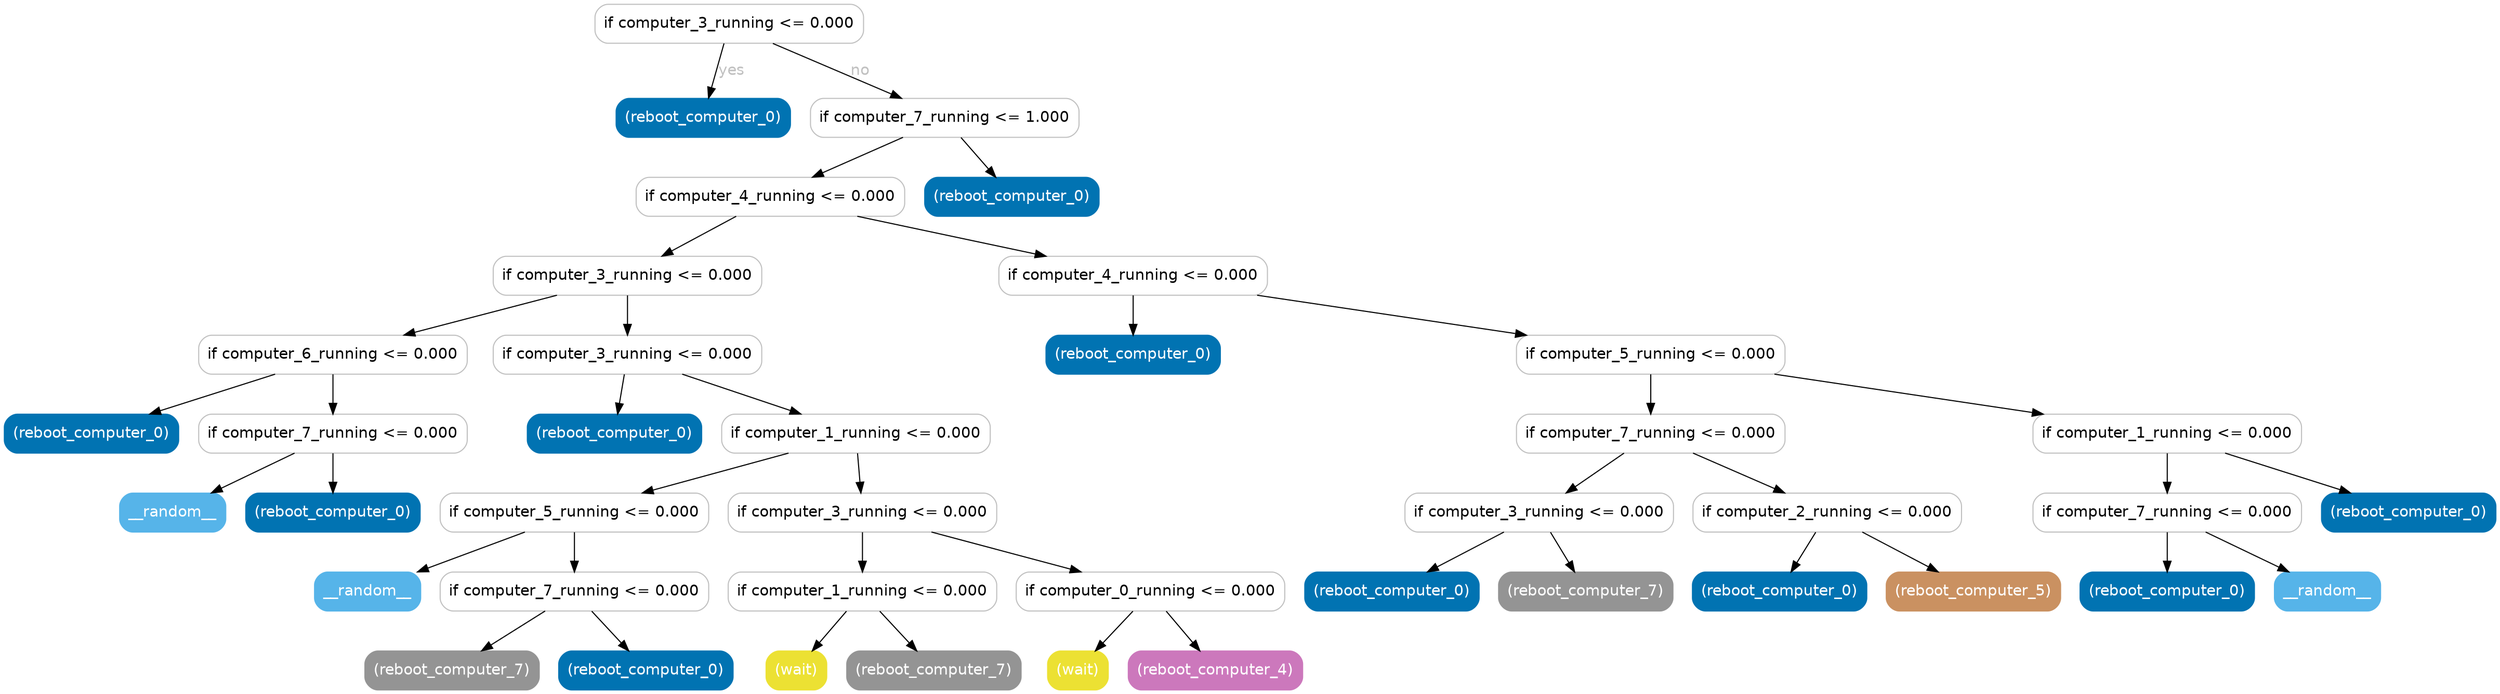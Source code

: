 digraph Tree {
	graph [bb="0,0,2301,634"];
	node [color=gray,
		fillcolor=white,
		fontname=helvetica,
		label="\N",
		shape=box,
		style="filled, rounded"
	];
	edge [fontname=helvetica];
	0	[height=0.5,
		label="if computer_3_running <= 0.000",
		pos="669.5,616",
		width=3.4444];
	1	[color="#0173b2",
		fillcolor="#0173b2",
		fontcolor=white,
		height=0.5,
		label="(reboot_computer_0)",
		pos="645.5,529",
		width=2.2361];
	0 -> 1	[fontcolor=gray,
		label=yes,
		lp="672,572.5",
		pos="e,650.35,547.18 664.64,597.8 661.33,586.05 656.86,570.24 653.08,556.84"];
	2	[height=0.5,
		label="if computer_7_running <= 1.000",
		pos="868.5,529",
		width=3.4444];
	0 -> 2	[fontcolor=gray,
		label=no,
		lp="790.5,572.5",
		pos="e,828.63,547.03 709.77,597.8 741.43,584.27 785.68,565.38 819.41,550.97"];
	3	[height=0.5,
		label="if computer_4_running <= 0.000",
		pos="707.5,456",
		width=3.4444];
	2 -> 3	[fontcolor=gray,
		pos="e,746.31,474.11 829.94,510.99 807.6,501.14 779.28,488.66 755.51,478.17"];
	40	[color="#0173b2",
		fillcolor="#0173b2",
		fontcolor=white,
		height=0.5,
		label="(reboot_computer_0)",
		pos="930.5,456",
		width=2.2361];
	2 -> 40	[fontcolor=gray,
		pos="e,915.63,474.03 883.51,510.81 891.12,502.09 900.51,491.34 908.89,481.75"];
	4	[height=0.5,
		label="if computer_3_running <= 0.000",
		pos="575.5,383",
		width=3.4444];
	3 -> 4	[fontcolor=gray,
		pos="e,607.32,401.11 675.88,437.99 657.97,428.36 635.38,416.21 616.16,405.87"];
	25	[height=0.5,
		label="if computer_4_running <= 0.000",
		pos="1042.5,383",
		width=3.4444];
	3 -> 25	[fontcolor=gray,
		pos="e,962.04,401.05 787.74,437.99 837.19,427.51 900.72,414.05 951.97,403.19"];
	5	[height=0.5,
		label="if computer_6_running <= 0.000",
		pos="303.5,310",
		width=3.4444];
	4 -> 5	[fontcolor=gray,
		pos="e,369.06,328.11 510.35,364.99 470.77,354.66 420.09,341.43 378.8,330.66"];
	10	[height=0.5,
		label="if computer_3_running <= 0.000",
		pos="575.5,310",
		width=3.4444];
	4 -> 10	[fontcolor=gray,
		pos="e,575.5,328.03 575.5,364.81 575.5,356.79 575.5,347.05 575.5,338.07"];
	6	[color="#0173b2",
		fillcolor="#0173b2",
		fontcolor=white,
		height=0.5,
		label="(reboot_computer_0)",
		pos="80.5,237",
		width=2.2361];
	5 -> 6	[fontcolor=gray,
		pos="e,134.25,255.11 250.09,291.99 218.19,281.84 177.49,268.88 143.96,258.2"];
	7	[height=0.5,
		label="if computer_7_running <= 0.000",
		pos="303.5,237",
		width=3.4444];
	5 -> 7	[fontcolor=gray,
		pos="e,303.5,255.03 303.5,291.81 303.5,283.79 303.5,274.05 303.5,265.07"];
	8	[color="#56b4e9",
		fillcolor="#56b4e9",
		fontcolor=white,
		height=0.5,
		label=__random__,
		pos="155.5,164",
		width=1.3611];
	7 -> 8	[fontcolor=gray,
		pos="e,191.17,182.11 268.05,218.99 247.7,209.23 221.95,196.88 200.21,186.45"];
	9	[color="#0173b2",
		fillcolor="#0173b2",
		fontcolor=white,
		height=0.5,
		label="(reboot_computer_0)",
		pos="303.5,164",
		width=2.2361];
	7 -> 9	[fontcolor=gray,
		pos="e,303.5,182.03 303.5,218.81 303.5,210.79 303.5,201.05 303.5,192.07"];
	11	[color="#0173b2",
		fillcolor="#0173b2",
		fontcolor=white,
		height=0.5,
		label="(reboot_computer_0)",
		pos="563.5,237",
		width=2.2361];
	10 -> 11	[fontcolor=gray,
		pos="e,566.38,255.03 572.6,291.81 571.24,283.79 569.59,274.05 568.08,265.07"];
	12	[height=0.5,
		label="if computer_1_running <= 0.000",
		pos="786.5,237",
		width=3.4444];
	10 -> 12	[fontcolor=gray,
		pos="e,735.64,255.11 626.04,291.99 656.09,281.88 694.4,268.99 726.05,258.34"];
	13	[height=0.5,
		label="if computer_5_running <= 0.000",
		pos="526.5,164",
		width=3.4444];
	12 -> 13	[fontcolor=gray,
		pos="e,589.17,182.11 724.22,218.99 686.55,208.71 638.36,195.55 598.98,184.79"];
	18	[height=0.5,
		label="if computer_3_running <= 0.000",
		pos="792.5,164",
		width=3.4444];
	12 -> 18	[fontcolor=gray,
		pos="e,791.06,182.03 787.95,218.81 788.63,210.79 789.45,201.05 790.21,192.07"];
	14	[color="#56b4e9",
		fillcolor="#56b4e9",
		fontcolor=white,
		height=0.5,
		label=__random__,
		pos="335.5,91",
		width=1.3611];
	13 -> 14	[fontcolor=gray,
		pos="e,381.54,109.11 480.75,145.99 453.78,135.97 419.47,123.21 390.96,112.62"];
	15	[height=0.5,
		label="if computer_7_running <= 0.000",
		pos="526.5,91",
		width=3.4444];
	13 -> 15	[fontcolor=gray,
		pos="e,526.5,109.03 526.5,145.81 526.5,137.79 526.5,128.05 526.5,119.07"];
	16	[color="#949494",
		fillcolor="#949494",
		fontcolor=white,
		height=0.5,
		label="(reboot_computer_7)",
		pos="413.5,18",
		width=2.2361];
	15 -> 16	[fontcolor=gray,
		pos="e,440.74,36.114 499.43,72.994 484.45,63.579 465.63,51.755 449.43,41.575"];
	17	[color="#0173b2",
		fillcolor="#0173b2",
		fontcolor=white,
		height=0.5,
		label="(reboot_computer_0)",
		pos="592.5,18",
		width=2.2361];
	15 -> 17	[fontcolor=gray,
		pos="e,576.67,36.029 542.48,72.813 550.66,64.005 560.78,53.125 569.76,43.458"];
	19	[height=0.5,
		label="if computer_1_running <= 0.000",
		pos="792.5,91",
		width=3.4444];
	18 -> 19	[fontcolor=gray,
		pos="e,792.5,109.03 792.5,145.81 792.5,137.79 792.5,128.05 792.5,119.07"];
	22	[height=0.5,
		label="if computer_0_running <= 0.000",
		pos="1058.5,91",
		width=3.4444];
	18 -> 22	[fontcolor=gray,
		pos="e,994.38,109.11 856.21,145.99 894.84,135.68 944.27,122.49 984.6,111.72"];
	20	[color="#ece133",
		fillcolor="#ece133",
		fontcolor=white,
		height=0.5,
		label="(wait)",
		pos="731.5,18",
		width=0.77778];
	19 -> 20	[fontcolor=gray,
		pos="e,746.13,36.029 777.73,72.813 770.24,64.092 761,53.34 752.76,43.746"];
	21	[color="#949494",
		fillcolor="#949494",
		fontcolor=white,
		height=0.5,
		label="(reboot_computer_7)",
		pos="858.5,18",
		width=2.2361];
	19 -> 21	[fontcolor=gray,
		pos="e,842.67,36.029 808.48,72.813 816.66,64.005 826.78,53.125 835.76,43.458"];
	23	[color="#ece133",
		fillcolor="#ece133",
		fontcolor=white,
		height=0.5,
		label="(wait)",
		pos="991.5,18",
		width=0.77778];
	22 -> 23	[fontcolor=gray,
		pos="e,1007.6,36.029 1042.3,72.813 1034,64.005 1023.7,53.125 1014.6,43.458"];
	24	[color="#cc78bc",
		fillcolor="#cc78bc",
		fontcolor=white,
		height=0.5,
		label="(reboot_computer_4)",
		pos="1118.5,18",
		width=2.2361];
	22 -> 24	[fontcolor=gray,
		pos="e,1104.1,36.029 1073,72.813 1080.4,64.092 1089.5,53.34 1097.6,43.746"];
	26	[color="#0173b2",
		fillcolor="#0173b2",
		fontcolor=white,
		height=0.5,
		label="(reboot_computer_0)",
		pos="1042.5,310",
		width=2.2361];
	25 -> 26	[fontcolor=gray,
		pos="e,1042.5,328.03 1042.5,364.81 1042.5,356.79 1042.5,347.05 1042.5,338.07"];
	27	[height=0.5,
		label="if computer_5_running <= 0.000",
		pos="1520.5,310",
		width=3.4444];
	25 -> 27	[fontcolor=gray,
		pos="e,1405.7,328.05 1157,364.99 1228.9,354.32 1321.6,340.54 1395.4,329.58"];
	28	[height=0.5,
		label="if computer_7_running <= 0.000",
		pos="1520.5,237",
		width=3.4444];
	27 -> 28	[fontcolor=gray,
		pos="e,1520.5,255.03 1520.5,291.81 1520.5,283.79 1520.5,274.05 1520.5,265.07"];
	35	[height=0.5,
		label="if computer_1_running <= 0.000",
		pos="1997.5,237",
		width=3.4444];
	27 -> 35	[fontcolor=gray,
		pos="e,1882.9,255.05 1634.8,291.99 1706.5,281.32 1799,267.54 1872.7,256.58"];
	29	[height=0.5,
		label="if computer_3_running <= 0.000",
		pos="1417.5,164",
		width=3.4444];
	28 -> 29	[fontcolor=gray,
		pos="e,1442.3,182.11 1495.8,218.99 1482.3,209.67 1465.3,197.97 1450.7,187.86"];
	32	[height=0.5,
		label="if computer_2_running <= 0.000",
		pos="1683.5,164",
		width=3.4444];
	28 -> 32	[fontcolor=gray,
		pos="e,1644.2,182.11 1559.5,218.99 1582.2,209.14 1610.8,196.66 1634.9,186.17"];
	30	[color="#0173b2",
		fillcolor="#0173b2",
		fontcolor=white,
		height=0.5,
		label="(reboot_computer_0)",
		pos="1281.5,91",
		width=2.2361];
	29 -> 30	[fontcolor=gray,
		pos="e,1314.3,109.11 1384.9,145.99 1366.5,136.36 1343.2,124.21 1323.4,113.87"];
	31	[color="#949494",
		fillcolor="#949494",
		fontcolor=white,
		height=0.5,
		label="(reboot_computer_7)",
		pos="1460.5,91",
		width=2.2361];
	29 -> 31	[fontcolor=gray,
		pos="e,1450.2,109.03 1427.9,145.81 1433,137.35 1439.3,126.98 1445,117.61"];
	33	[color="#0173b2",
		fillcolor="#0173b2",
		fontcolor=white,
		height=0.5,
		label="(reboot_computer_0)",
		pos="1639.5,91",
		width=2.2361];
	32 -> 33	[fontcolor=gray,
		pos="e,1650.1,109.03 1672.8,145.81 1667.6,137.35 1661.2,126.98 1655.4,117.61"];
	34	[color="#ca9161",
		fillcolor="#ca9161",
		fontcolor=white,
		height=0.5,
		label="(reboot_computer_5)",
		pos="1818.5,91",
		width=2.2361];
	32 -> 34	[fontcolor=gray,
		pos="e,1786,109.11 1715.8,145.99 1734.2,136.36 1757.3,124.21 1776.9,113.87"];
	36	[height=0.5,
		label="if computer_7_running <= 0.000",
		pos="1997.5,164",
		width=3.4444];
	35 -> 36	[fontcolor=gray,
		pos="e,1997.5,182.03 1997.5,218.81 1997.5,210.79 1997.5,201.05 1997.5,192.07"];
	39	[color="#0173b2",
		fillcolor="#0173b2",
		fontcolor=white,
		height=0.5,
		label="(reboot_computer_0)",
		pos="2220.5,164",
		width=2.2361];
	35 -> 39	[fontcolor=gray,
		pos="e,2166.7,182.11 2050.9,218.99 2082.8,208.84 2123.5,195.88 2157,185.2"];
	37	[color="#0173b2",
		fillcolor="#0173b2",
		fontcolor=white,
		height=0.5,
		label="(reboot_computer_0)",
		pos="1997.5,91",
		width=2.2361];
	36 -> 37	[fontcolor=gray,
		pos="e,1997.5,109.03 1997.5,145.81 1997.5,137.79 1997.5,128.05 1997.5,119.07"];
	38	[color="#56b4e9",
		fillcolor="#56b4e9",
		fontcolor=white,
		height=0.5,
		label=__random__,
		pos="2145.5,91",
		width=1.3611];
	36 -> 38	[fontcolor=gray,
		pos="e,2109.8,109.11 2032.9,145.99 2053.3,136.23 2079.1,123.88 2100.8,113.45"];
}
